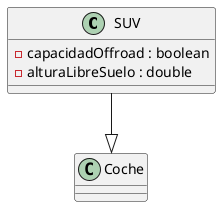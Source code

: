 @startuml SUV
class SUV {
-capacidadOffroad : boolean
-alturaLibreSuelo : double
}
SUV --|> Coche

@enduml